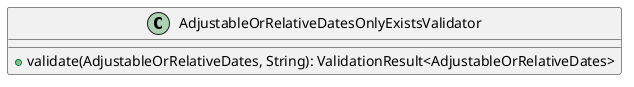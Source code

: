@startuml

    class AdjustableOrRelativeDatesOnlyExistsValidator [[AdjustableOrRelativeDatesOnlyExistsValidator.html]] {
        +validate(AdjustableOrRelativeDates, String): ValidationResult<AdjustableOrRelativeDates>
    }

@enduml
